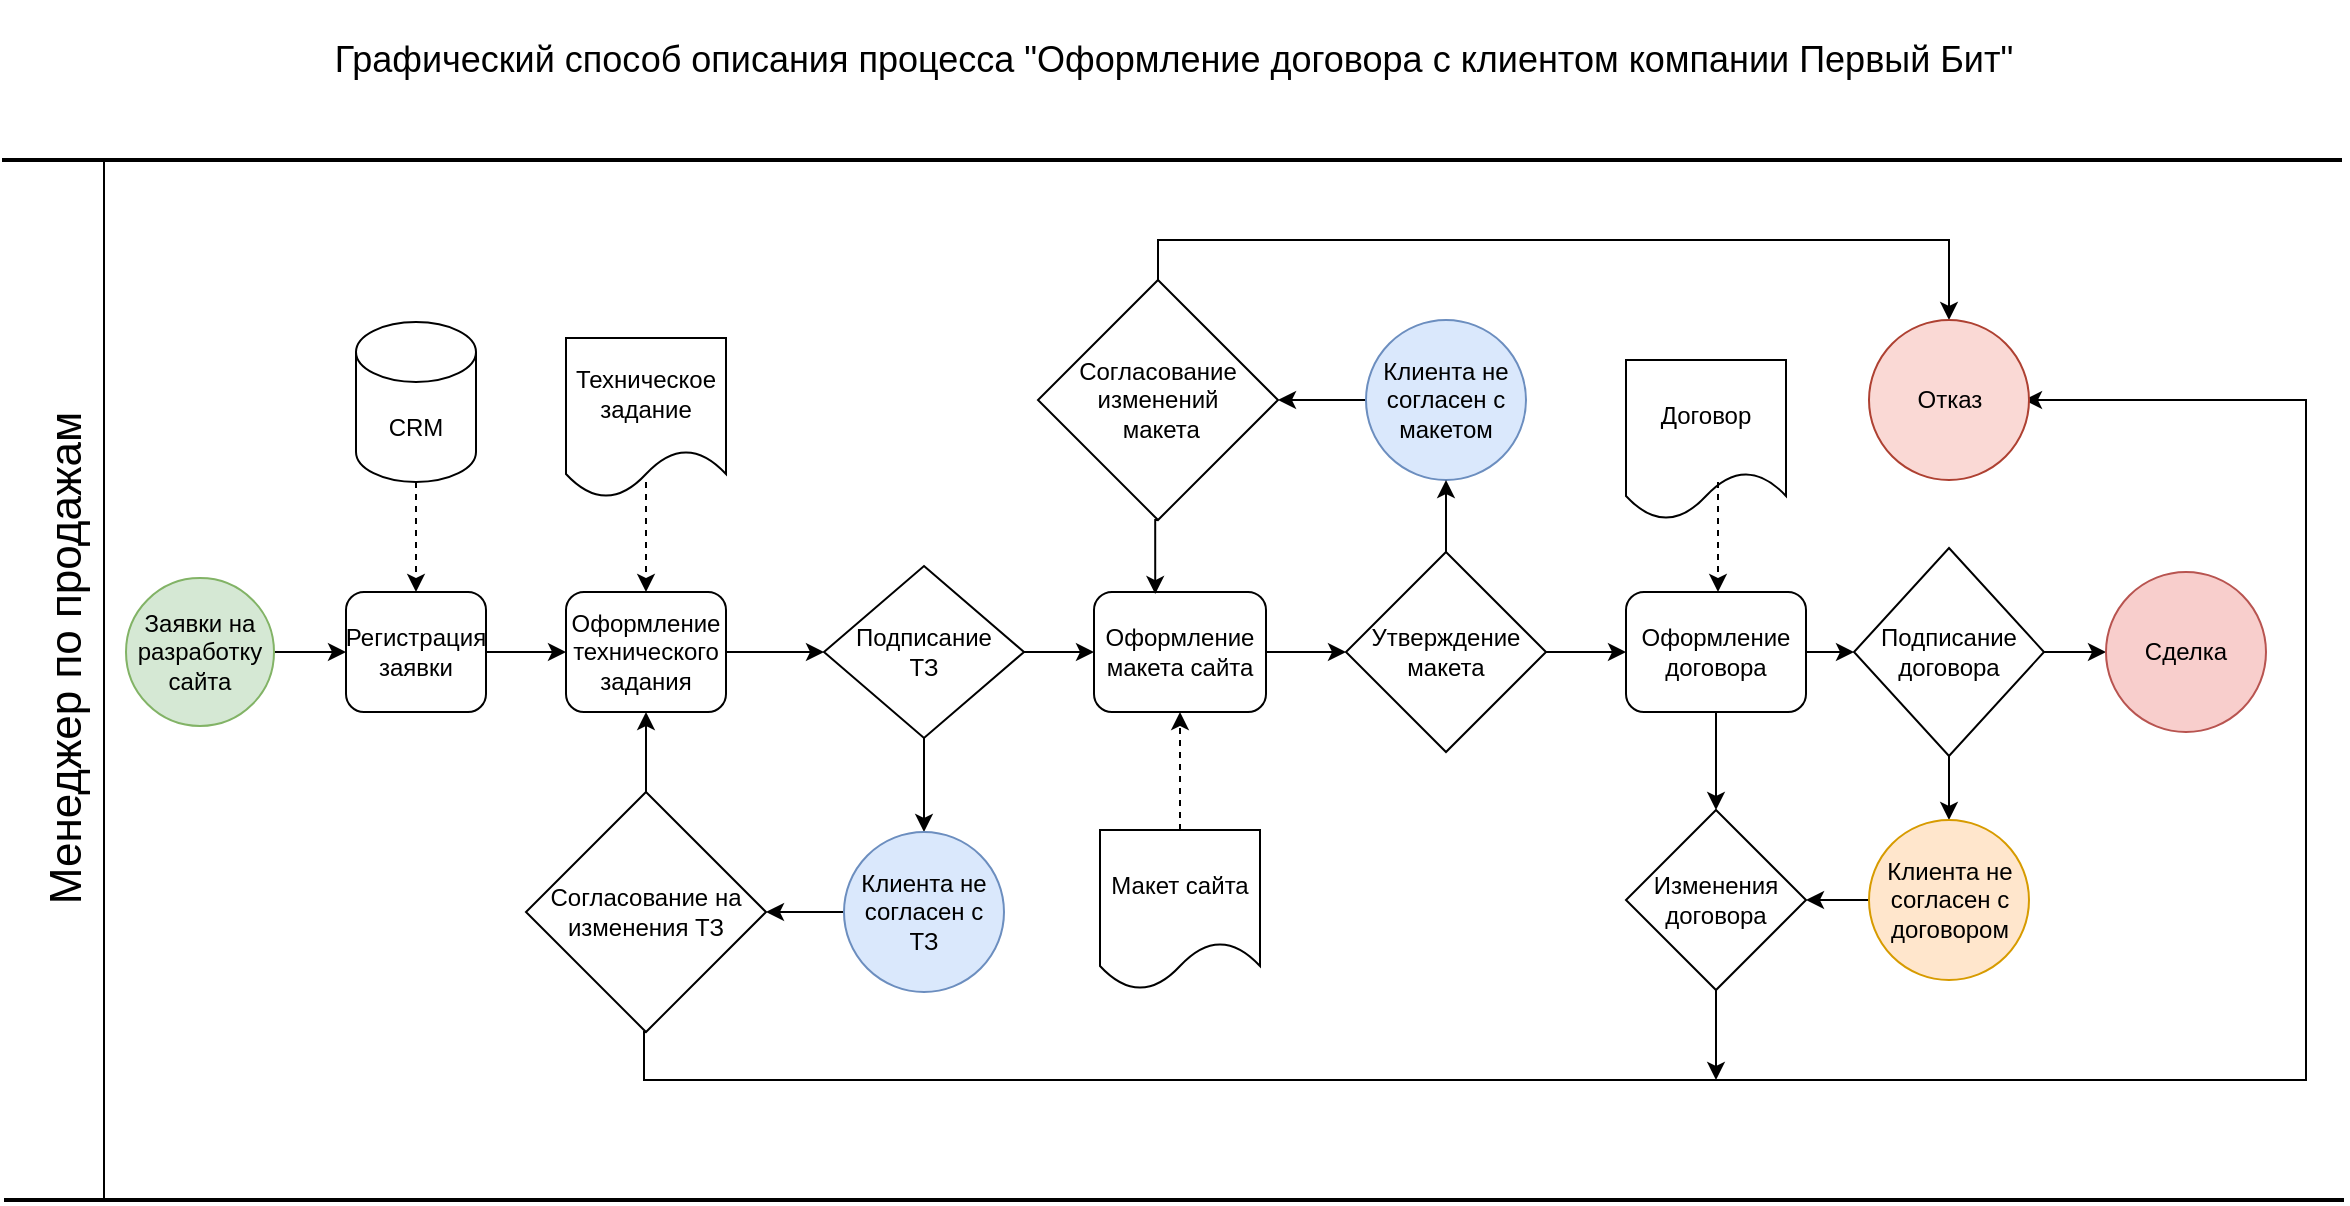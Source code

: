 <mxfile>
    <diagram name="Страница 1" id="Gbhtui2-0hPwh3wgBFPS">
        <mxGraphModel dx="1523" dy="352" grid="1" gridSize="10" guides="1" tooltips="1" connect="1" arrows="1" fold="1" page="1" pageScale="1" pageWidth="1169" pageHeight="827" math="0" shadow="0">
            <root>
                <mxCell id="0"/>
                <mxCell id="1" parent="0"/>
                <mxCell id="ta1126Qhgfq_TIe1vBsm-1" value="&lt;font style=&quot;font-size: 18px;&quot;&gt;Графический способ описания процесса &quot;Оформление договора с клиентом компании Первый Бит&quot;&lt;/font&gt;" style="text;html=1;strokeColor=none;fillColor=none;align=center;verticalAlign=middle;whiteSpace=wrap;rounded=0;" parent="1" vertex="1">
                    <mxGeometry x="155" y="100" width="860" height="60" as="geometry"/>
                </mxCell>
                <mxCell id="ta1126Qhgfq_TIe1vBsm-29" style="edgeStyle=orthogonalEdgeStyle;rounded=0;orthogonalLoop=1;jettySize=auto;html=1;exitX=1;exitY=0.5;exitDx=0;exitDy=0;entryX=0;entryY=0.5;entryDx=0;entryDy=0;" parent="1" source="ta1126Qhgfq_TIe1vBsm-2" target="ta1126Qhgfq_TIe1vBsm-5" edge="1">
                    <mxGeometry relative="1" as="geometry"/>
                </mxCell>
                <mxCell id="ta1126Qhgfq_TIe1vBsm-2" value="Заявки на разработку сайта" style="ellipse;whiteSpace=wrap;html=1;aspect=fixed;fillColor=#d5e8d4;strokeColor=#82b366;" parent="1" vertex="1">
                    <mxGeometry x="61" y="389" width="74" height="74" as="geometry"/>
                </mxCell>
                <mxCell id="ta1126Qhgfq_TIe1vBsm-49" style="edgeStyle=orthogonalEdgeStyle;rounded=0;orthogonalLoop=1;jettySize=auto;html=1;exitX=0.5;exitY=1;exitDx=0;exitDy=0;exitPerimeter=0;entryX=0.5;entryY=0;entryDx=0;entryDy=0;dashed=1;" parent="1" source="ta1126Qhgfq_TIe1vBsm-4" target="ta1126Qhgfq_TIe1vBsm-5" edge="1">
                    <mxGeometry relative="1" as="geometry"/>
                </mxCell>
                <mxCell id="ta1126Qhgfq_TIe1vBsm-4" value="CRM" style="shape=cylinder3;whiteSpace=wrap;html=1;boundedLbl=1;backgroundOutline=1;size=15;" parent="1" vertex="1">
                    <mxGeometry x="176" y="261" width="60" height="80" as="geometry"/>
                </mxCell>
                <mxCell id="ta1126Qhgfq_TIe1vBsm-30" style="edgeStyle=orthogonalEdgeStyle;rounded=0;orthogonalLoop=1;jettySize=auto;html=1;exitX=1;exitY=0.5;exitDx=0;exitDy=0;entryX=0;entryY=0.5;entryDx=0;entryDy=0;" parent="1" source="ta1126Qhgfq_TIe1vBsm-5" target="ta1126Qhgfq_TIe1vBsm-6" edge="1">
                    <mxGeometry relative="1" as="geometry"/>
                </mxCell>
                <mxCell id="ta1126Qhgfq_TIe1vBsm-5" value="Регистрация заявки" style="rounded=1;whiteSpace=wrap;html=1;" parent="1" vertex="1">
                    <mxGeometry x="171" y="396" width="70" height="60" as="geometry"/>
                </mxCell>
                <mxCell id="ta1126Qhgfq_TIe1vBsm-31" style="edgeStyle=orthogonalEdgeStyle;rounded=0;orthogonalLoop=1;jettySize=auto;html=1;exitX=1;exitY=0.5;exitDx=0;exitDy=0;entryX=0;entryY=0.5;entryDx=0;entryDy=0;" parent="1" source="ta1126Qhgfq_TIe1vBsm-6" target="ta1126Qhgfq_TIe1vBsm-8" edge="1">
                    <mxGeometry relative="1" as="geometry"/>
                </mxCell>
                <mxCell id="ta1126Qhgfq_TIe1vBsm-6" value="Оформление технического задания" style="rounded=1;whiteSpace=wrap;html=1;" parent="1" vertex="1">
                    <mxGeometry x="281" y="396" width="80" height="60" as="geometry"/>
                </mxCell>
                <mxCell id="ta1126Qhgfq_TIe1vBsm-7" value="Техническое задание" style="shape=document;whiteSpace=wrap;html=1;boundedLbl=1;" parent="1" vertex="1">
                    <mxGeometry x="281" y="269" width="80" height="80" as="geometry"/>
                </mxCell>
                <mxCell id="ta1126Qhgfq_TIe1vBsm-33" style="edgeStyle=orthogonalEdgeStyle;rounded=0;orthogonalLoop=1;jettySize=auto;html=1;exitX=1;exitY=0.5;exitDx=0;exitDy=0;entryX=0;entryY=0.5;entryDx=0;entryDy=0;" parent="1" source="ta1126Qhgfq_TIe1vBsm-8" target="ta1126Qhgfq_TIe1vBsm-11" edge="1">
                    <mxGeometry relative="1" as="geometry"/>
                </mxCell>
                <mxCell id="ta1126Qhgfq_TIe1vBsm-52" style="edgeStyle=orthogonalEdgeStyle;rounded=0;orthogonalLoop=1;jettySize=auto;html=1;exitX=0.5;exitY=1;exitDx=0;exitDy=0;entryX=0.5;entryY=0;entryDx=0;entryDy=0;" parent="1" source="ta1126Qhgfq_TIe1vBsm-8" target="ta1126Qhgfq_TIe1vBsm-9" edge="1">
                    <mxGeometry relative="1" as="geometry"/>
                </mxCell>
                <mxCell id="ta1126Qhgfq_TIe1vBsm-8" value="Подписание&lt;br&gt;ТЗ" style="rhombus;whiteSpace=wrap;html=1;" parent="1" vertex="1">
                    <mxGeometry x="410" y="383" width="100" height="86" as="geometry"/>
                </mxCell>
                <mxCell id="ta1126Qhgfq_TIe1vBsm-53" style="edgeStyle=orthogonalEdgeStyle;rounded=0;orthogonalLoop=1;jettySize=auto;html=1;exitX=0;exitY=0.5;exitDx=0;exitDy=0;entryX=1;entryY=0.5;entryDx=0;entryDy=0;" parent="1" source="ta1126Qhgfq_TIe1vBsm-9" target="ta1126Qhgfq_TIe1vBsm-18" edge="1">
                    <mxGeometry relative="1" as="geometry"/>
                </mxCell>
                <mxCell id="ta1126Qhgfq_TIe1vBsm-9" value="Клиента не согласен с &lt;br&gt;ТЗ" style="ellipse;whiteSpace=wrap;html=1;aspect=fixed;fillColor=#dae8fc;strokeColor=#6c8ebf;" parent="1" vertex="1">
                    <mxGeometry x="420" y="516" width="80" height="80" as="geometry"/>
                </mxCell>
                <mxCell id="ta1126Qhgfq_TIe1vBsm-36" style="edgeStyle=orthogonalEdgeStyle;rounded=0;orthogonalLoop=1;jettySize=auto;html=1;exitX=1;exitY=0.5;exitDx=0;exitDy=0;entryX=0;entryY=0.5;entryDx=0;entryDy=0;" parent="1" source="ta1126Qhgfq_TIe1vBsm-11" target="ta1126Qhgfq_TIe1vBsm-13" edge="1">
                    <mxGeometry relative="1" as="geometry"/>
                </mxCell>
                <mxCell id="ta1126Qhgfq_TIe1vBsm-11" value="Оформление макета сайта" style="rounded=1;whiteSpace=wrap;html=1;" parent="1" vertex="1">
                    <mxGeometry x="545" y="396" width="86" height="60" as="geometry"/>
                </mxCell>
                <mxCell id="ta1126Qhgfq_TIe1vBsm-62" style="edgeStyle=orthogonalEdgeStyle;rounded=0;orthogonalLoop=1;jettySize=auto;html=1;exitX=0;exitY=0.5;exitDx=0;exitDy=0;entryX=1;entryY=0.5;entryDx=0;entryDy=0;" parent="1" source="ta1126Qhgfq_TIe1vBsm-12" target="ta1126Qhgfq_TIe1vBsm-19" edge="1">
                    <mxGeometry relative="1" as="geometry"/>
                </mxCell>
                <mxCell id="ta1126Qhgfq_TIe1vBsm-12" value="Клиента не согласен с &lt;br&gt;макетом" style="ellipse;whiteSpace=wrap;html=1;aspect=fixed;fillColor=#dae8fc;strokeColor=#6c8ebf;" parent="1" vertex="1">
                    <mxGeometry x="681" y="260" width="80" height="80" as="geometry"/>
                </mxCell>
                <mxCell id="ta1126Qhgfq_TIe1vBsm-41" style="edgeStyle=orthogonalEdgeStyle;rounded=0;orthogonalLoop=1;jettySize=auto;html=1;exitX=1;exitY=0.5;exitDx=0;exitDy=0;entryX=0;entryY=0.5;entryDx=0;entryDy=0;" parent="1" source="ta1126Qhgfq_TIe1vBsm-13" target="ta1126Qhgfq_TIe1vBsm-20" edge="1">
                    <mxGeometry relative="1" as="geometry"/>
                </mxCell>
                <mxCell id="ta1126Qhgfq_TIe1vBsm-61" style="edgeStyle=orthogonalEdgeStyle;rounded=0;orthogonalLoop=1;jettySize=auto;html=1;exitX=0.5;exitY=0;exitDx=0;exitDy=0;entryX=0.5;entryY=1;entryDx=0;entryDy=0;" parent="1" source="ta1126Qhgfq_TIe1vBsm-13" target="ta1126Qhgfq_TIe1vBsm-12" edge="1">
                    <mxGeometry relative="1" as="geometry"/>
                </mxCell>
                <mxCell id="ta1126Qhgfq_TIe1vBsm-13" value="Утверждение&lt;br&gt;макета" style="rhombus;whiteSpace=wrap;html=1;" parent="1" vertex="1">
                    <mxGeometry x="671" y="376" width="100" height="100" as="geometry"/>
                </mxCell>
                <mxCell id="ta1126Qhgfq_TIe1vBsm-68" style="edgeStyle=orthogonalEdgeStyle;rounded=0;orthogonalLoop=1;jettySize=auto;html=1;exitX=0.5;exitY=0;exitDx=0;exitDy=0;dashed=1;" parent="1" source="ta1126Qhgfq_TIe1vBsm-14" target="ta1126Qhgfq_TIe1vBsm-11" edge="1">
                    <mxGeometry relative="1" as="geometry"/>
                </mxCell>
                <mxCell id="ta1126Qhgfq_TIe1vBsm-14" value="Макет сайта" style="shape=document;whiteSpace=wrap;html=1;boundedLbl=1;" parent="1" vertex="1">
                    <mxGeometry x="548" y="515" width="80" height="80" as="geometry"/>
                </mxCell>
                <mxCell id="ta1126Qhgfq_TIe1vBsm-54" style="edgeStyle=orthogonalEdgeStyle;rounded=0;orthogonalLoop=1;jettySize=auto;html=1;exitX=0.5;exitY=0;exitDx=0;exitDy=0;entryX=0.5;entryY=1;entryDx=0;entryDy=0;" parent="1" source="ta1126Qhgfq_TIe1vBsm-18" target="ta1126Qhgfq_TIe1vBsm-6" edge="1">
                    <mxGeometry relative="1" as="geometry"/>
                </mxCell>
                <mxCell id="ta1126Qhgfq_TIe1vBsm-55" style="edgeStyle=orthogonalEdgeStyle;rounded=0;orthogonalLoop=1;jettySize=auto;html=1;exitX=0.5;exitY=1;exitDx=0;exitDy=0;startArrow=none;startFill=0;" parent="1" source="ta1126Qhgfq_TIe1vBsm-18" edge="1">
                    <mxGeometry relative="1" as="geometry">
                        <mxPoint x="1010" y="300" as="targetPoint"/>
                        <Array as="points">
                            <mxPoint x="320" y="616"/>
                            <mxPoint x="320" y="640"/>
                            <mxPoint x="1151" y="640"/>
                            <mxPoint x="1151" y="300"/>
                        </Array>
                        <mxPoint x="310" y="616" as="sourcePoint"/>
                    </mxGeometry>
                </mxCell>
                <mxCell id="ta1126Qhgfq_TIe1vBsm-18" value="Согласование на изменения ТЗ" style="rhombus;whiteSpace=wrap;html=1;" parent="1" vertex="1">
                    <mxGeometry x="261" y="496" width="120" height="120" as="geometry"/>
                </mxCell>
                <mxCell id="ta1126Qhgfq_TIe1vBsm-63" style="edgeStyle=orthogonalEdgeStyle;rounded=0;orthogonalLoop=1;jettySize=auto;html=1;exitX=0.5;exitY=1;exitDx=0;exitDy=0;entryX=0.356;entryY=0.017;entryDx=0;entryDy=0;entryPerimeter=0;" parent="1" source="ta1126Qhgfq_TIe1vBsm-19" target="ta1126Qhgfq_TIe1vBsm-11" edge="1">
                    <mxGeometry relative="1" as="geometry">
                        <mxPoint x="581" y="390" as="targetPoint"/>
                    </mxGeometry>
                </mxCell>
                <mxCell id="ta1126Qhgfq_TIe1vBsm-64" style="edgeStyle=orthogonalEdgeStyle;rounded=0;orthogonalLoop=1;jettySize=auto;html=1;exitX=0.5;exitY=0;exitDx=0;exitDy=0;entryX=0.5;entryY=0;entryDx=0;entryDy=0;" parent="1" source="ta1126Qhgfq_TIe1vBsm-19" target="ta1126Qhgfq_TIe1vBsm-56" edge="1">
                    <mxGeometry relative="1" as="geometry"/>
                </mxCell>
                <mxCell id="ta1126Qhgfq_TIe1vBsm-19" value="Согласование изменений&lt;br&gt;&amp;nbsp;макета" style="rhombus;whiteSpace=wrap;html=1;" parent="1" vertex="1">
                    <mxGeometry x="517" y="240" width="120" height="120" as="geometry"/>
                </mxCell>
                <mxCell id="ta1126Qhgfq_TIe1vBsm-43" style="edgeStyle=orthogonalEdgeStyle;rounded=0;orthogonalLoop=1;jettySize=auto;html=1;exitX=1;exitY=0.5;exitDx=0;exitDy=0;entryX=0;entryY=0.5;entryDx=0;entryDy=0;" parent="1" source="ta1126Qhgfq_TIe1vBsm-20" target="ta1126Qhgfq_TIe1vBsm-21" edge="1">
                    <mxGeometry relative="1" as="geometry"/>
                </mxCell>
                <mxCell id="ta1126Qhgfq_TIe1vBsm-57" style="edgeStyle=orthogonalEdgeStyle;rounded=0;orthogonalLoop=1;jettySize=auto;html=1;exitX=0.5;exitY=1;exitDx=0;exitDy=0;entryX=0.5;entryY=0;entryDx=0;entryDy=0;" parent="1" source="ta1126Qhgfq_TIe1vBsm-20" target="ta1126Qhgfq_TIe1vBsm-23" edge="1">
                    <mxGeometry relative="1" as="geometry"/>
                </mxCell>
                <mxCell id="ta1126Qhgfq_TIe1vBsm-20" value="Оформление договора" style="rounded=1;whiteSpace=wrap;html=1;" parent="1" vertex="1">
                    <mxGeometry x="811" y="396" width="90" height="60" as="geometry"/>
                </mxCell>
                <mxCell id="ta1126Qhgfq_TIe1vBsm-46" style="edgeStyle=orthogonalEdgeStyle;rounded=0;orthogonalLoop=1;jettySize=auto;html=1;exitX=1;exitY=0.5;exitDx=0;exitDy=0;entryX=0;entryY=0.5;entryDx=0;entryDy=0;" parent="1" source="ta1126Qhgfq_TIe1vBsm-21" target="ta1126Qhgfq_TIe1vBsm-24" edge="1">
                    <mxGeometry relative="1" as="geometry"/>
                </mxCell>
                <mxCell id="ta1126Qhgfq_TIe1vBsm-65" style="edgeStyle=orthogonalEdgeStyle;rounded=0;orthogonalLoop=1;jettySize=auto;html=1;exitX=0.5;exitY=1;exitDx=0;exitDy=0;entryX=0.5;entryY=0;entryDx=0;entryDy=0;" parent="1" source="ta1126Qhgfq_TIe1vBsm-21" target="ta1126Qhgfq_TIe1vBsm-22" edge="1">
                    <mxGeometry relative="1" as="geometry"/>
                </mxCell>
                <mxCell id="ta1126Qhgfq_TIe1vBsm-21" value="Подписание&lt;br&gt;договора" style="rhombus;whiteSpace=wrap;html=1;" parent="1" vertex="1">
                    <mxGeometry x="925" y="374" width="95" height="104" as="geometry"/>
                </mxCell>
                <mxCell id="ta1126Qhgfq_TIe1vBsm-66" style="edgeStyle=orthogonalEdgeStyle;rounded=0;orthogonalLoop=1;jettySize=auto;html=1;exitX=0;exitY=0.5;exitDx=0;exitDy=0;entryX=1;entryY=0.5;entryDx=0;entryDy=0;" parent="1" source="ta1126Qhgfq_TIe1vBsm-22" target="ta1126Qhgfq_TIe1vBsm-23" edge="1">
                    <mxGeometry relative="1" as="geometry"/>
                </mxCell>
                <mxCell id="ta1126Qhgfq_TIe1vBsm-22" value="Клиента не согласен с договором" style="ellipse;whiteSpace=wrap;html=1;aspect=fixed;fillColor=#ffe6cc;strokeColor=#d79b00;" parent="1" vertex="1">
                    <mxGeometry x="932.5" y="510" width="80" height="80" as="geometry"/>
                </mxCell>
                <mxCell id="ta1126Qhgfq_TIe1vBsm-60" style="edgeStyle=orthogonalEdgeStyle;rounded=0;orthogonalLoop=1;jettySize=auto;html=1;exitX=0.5;exitY=1;exitDx=0;exitDy=0;" parent="1" source="ta1126Qhgfq_TIe1vBsm-23" edge="1">
                    <mxGeometry relative="1" as="geometry">
                        <mxPoint x="856" y="640" as="targetPoint"/>
                    </mxGeometry>
                </mxCell>
                <mxCell id="ta1126Qhgfq_TIe1vBsm-23" value="Изменения&lt;br&gt;договора" style="rhombus;whiteSpace=wrap;html=1;" parent="1" vertex="1">
                    <mxGeometry x="811" y="505" width="90" height="90" as="geometry"/>
                </mxCell>
                <mxCell id="ta1126Qhgfq_TIe1vBsm-24" value="Сделка" style="ellipse;whiteSpace=wrap;html=1;aspect=fixed;fillColor=#f8cecc;strokeColor=#b85450;" parent="1" vertex="1">
                    <mxGeometry x="1051" y="386" width="80" height="80" as="geometry"/>
                </mxCell>
                <mxCell id="ta1126Qhgfq_TIe1vBsm-51" style="edgeStyle=orthogonalEdgeStyle;rounded=0;orthogonalLoop=1;jettySize=auto;html=1;exitX=0.5;exitY=1;exitDx=0;exitDy=0;exitPerimeter=0;entryX=0.5;entryY=0;entryDx=0;entryDy=0;dashed=1;" parent="1" edge="1">
                    <mxGeometry relative="1" as="geometry">
                        <mxPoint x="321" y="341" as="sourcePoint"/>
                        <mxPoint x="321" y="396" as="targetPoint"/>
                    </mxGeometry>
                </mxCell>
                <mxCell id="ta1126Qhgfq_TIe1vBsm-56" value="Отказ" style="ellipse;whiteSpace=wrap;html=1;aspect=fixed;fillColor=#fad9d5;strokeColor=#ae4132;" parent="1" vertex="1">
                    <mxGeometry x="932.5" y="260" width="80" height="80" as="geometry"/>
                </mxCell>
                <mxCell id="ta1126Qhgfq_TIe1vBsm-69" value="Договор" style="shape=document;whiteSpace=wrap;html=1;boundedLbl=1;" parent="1" vertex="1">
                    <mxGeometry x="811" y="280" width="80" height="80" as="geometry"/>
                </mxCell>
                <mxCell id="ta1126Qhgfq_TIe1vBsm-70" style="edgeStyle=orthogonalEdgeStyle;rounded=0;orthogonalLoop=1;jettySize=auto;html=1;exitX=0.5;exitY=1;exitDx=0;exitDy=0;exitPerimeter=0;entryX=0.5;entryY=0;entryDx=0;entryDy=0;dashed=1;" parent="1" edge="1">
                    <mxGeometry relative="1" as="geometry">
                        <mxPoint x="857" y="341" as="sourcePoint"/>
                        <mxPoint x="857" y="396" as="targetPoint"/>
                    </mxGeometry>
                </mxCell>
                <mxCell id="soDD_kHRzRjMo0uaOZRR-1" value="Менеджер по продажам" style="text;html=1;strokeColor=none;fillColor=none;align=center;verticalAlign=middle;whiteSpace=wrap;rounded=0;fontSize=22;rotation=-90;" parent="1" vertex="1">
                    <mxGeometry x="-108" y="414" width="279" height="30" as="geometry"/>
                </mxCell>
                <mxCell id="soDD_kHRzRjMo0uaOZRR-4" value="" style="endArrow=none;html=1;rounded=0;strokeWidth=2;" parent="1" edge="1">
                    <mxGeometry width="50" height="50" relative="1" as="geometry">
                        <mxPoint y="700" as="sourcePoint"/>
                        <mxPoint x="1170" y="700" as="targetPoint"/>
                    </mxGeometry>
                </mxCell>
                <mxCell id="soDD_kHRzRjMo0uaOZRR-5" value="" style="endArrow=none;html=1;rounded=0;strokeWidth=2;" parent="1" edge="1">
                    <mxGeometry width="50" height="50" relative="1" as="geometry">
                        <mxPoint x="-1" y="180" as="sourcePoint"/>
                        <mxPoint x="1169" y="180" as="targetPoint"/>
                    </mxGeometry>
                </mxCell>
                <mxCell id="soDD_kHRzRjMo0uaOZRR-6" value="" style="endArrow=none;html=1;rounded=0;" parent="1" edge="1">
                    <mxGeometry width="50" height="50" relative="1" as="geometry">
                        <mxPoint x="50" y="700" as="sourcePoint"/>
                        <mxPoint x="50" y="180" as="targetPoint"/>
                    </mxGeometry>
                </mxCell>
            </root>
        </mxGraphModel>
    </diagram>
</mxfile>